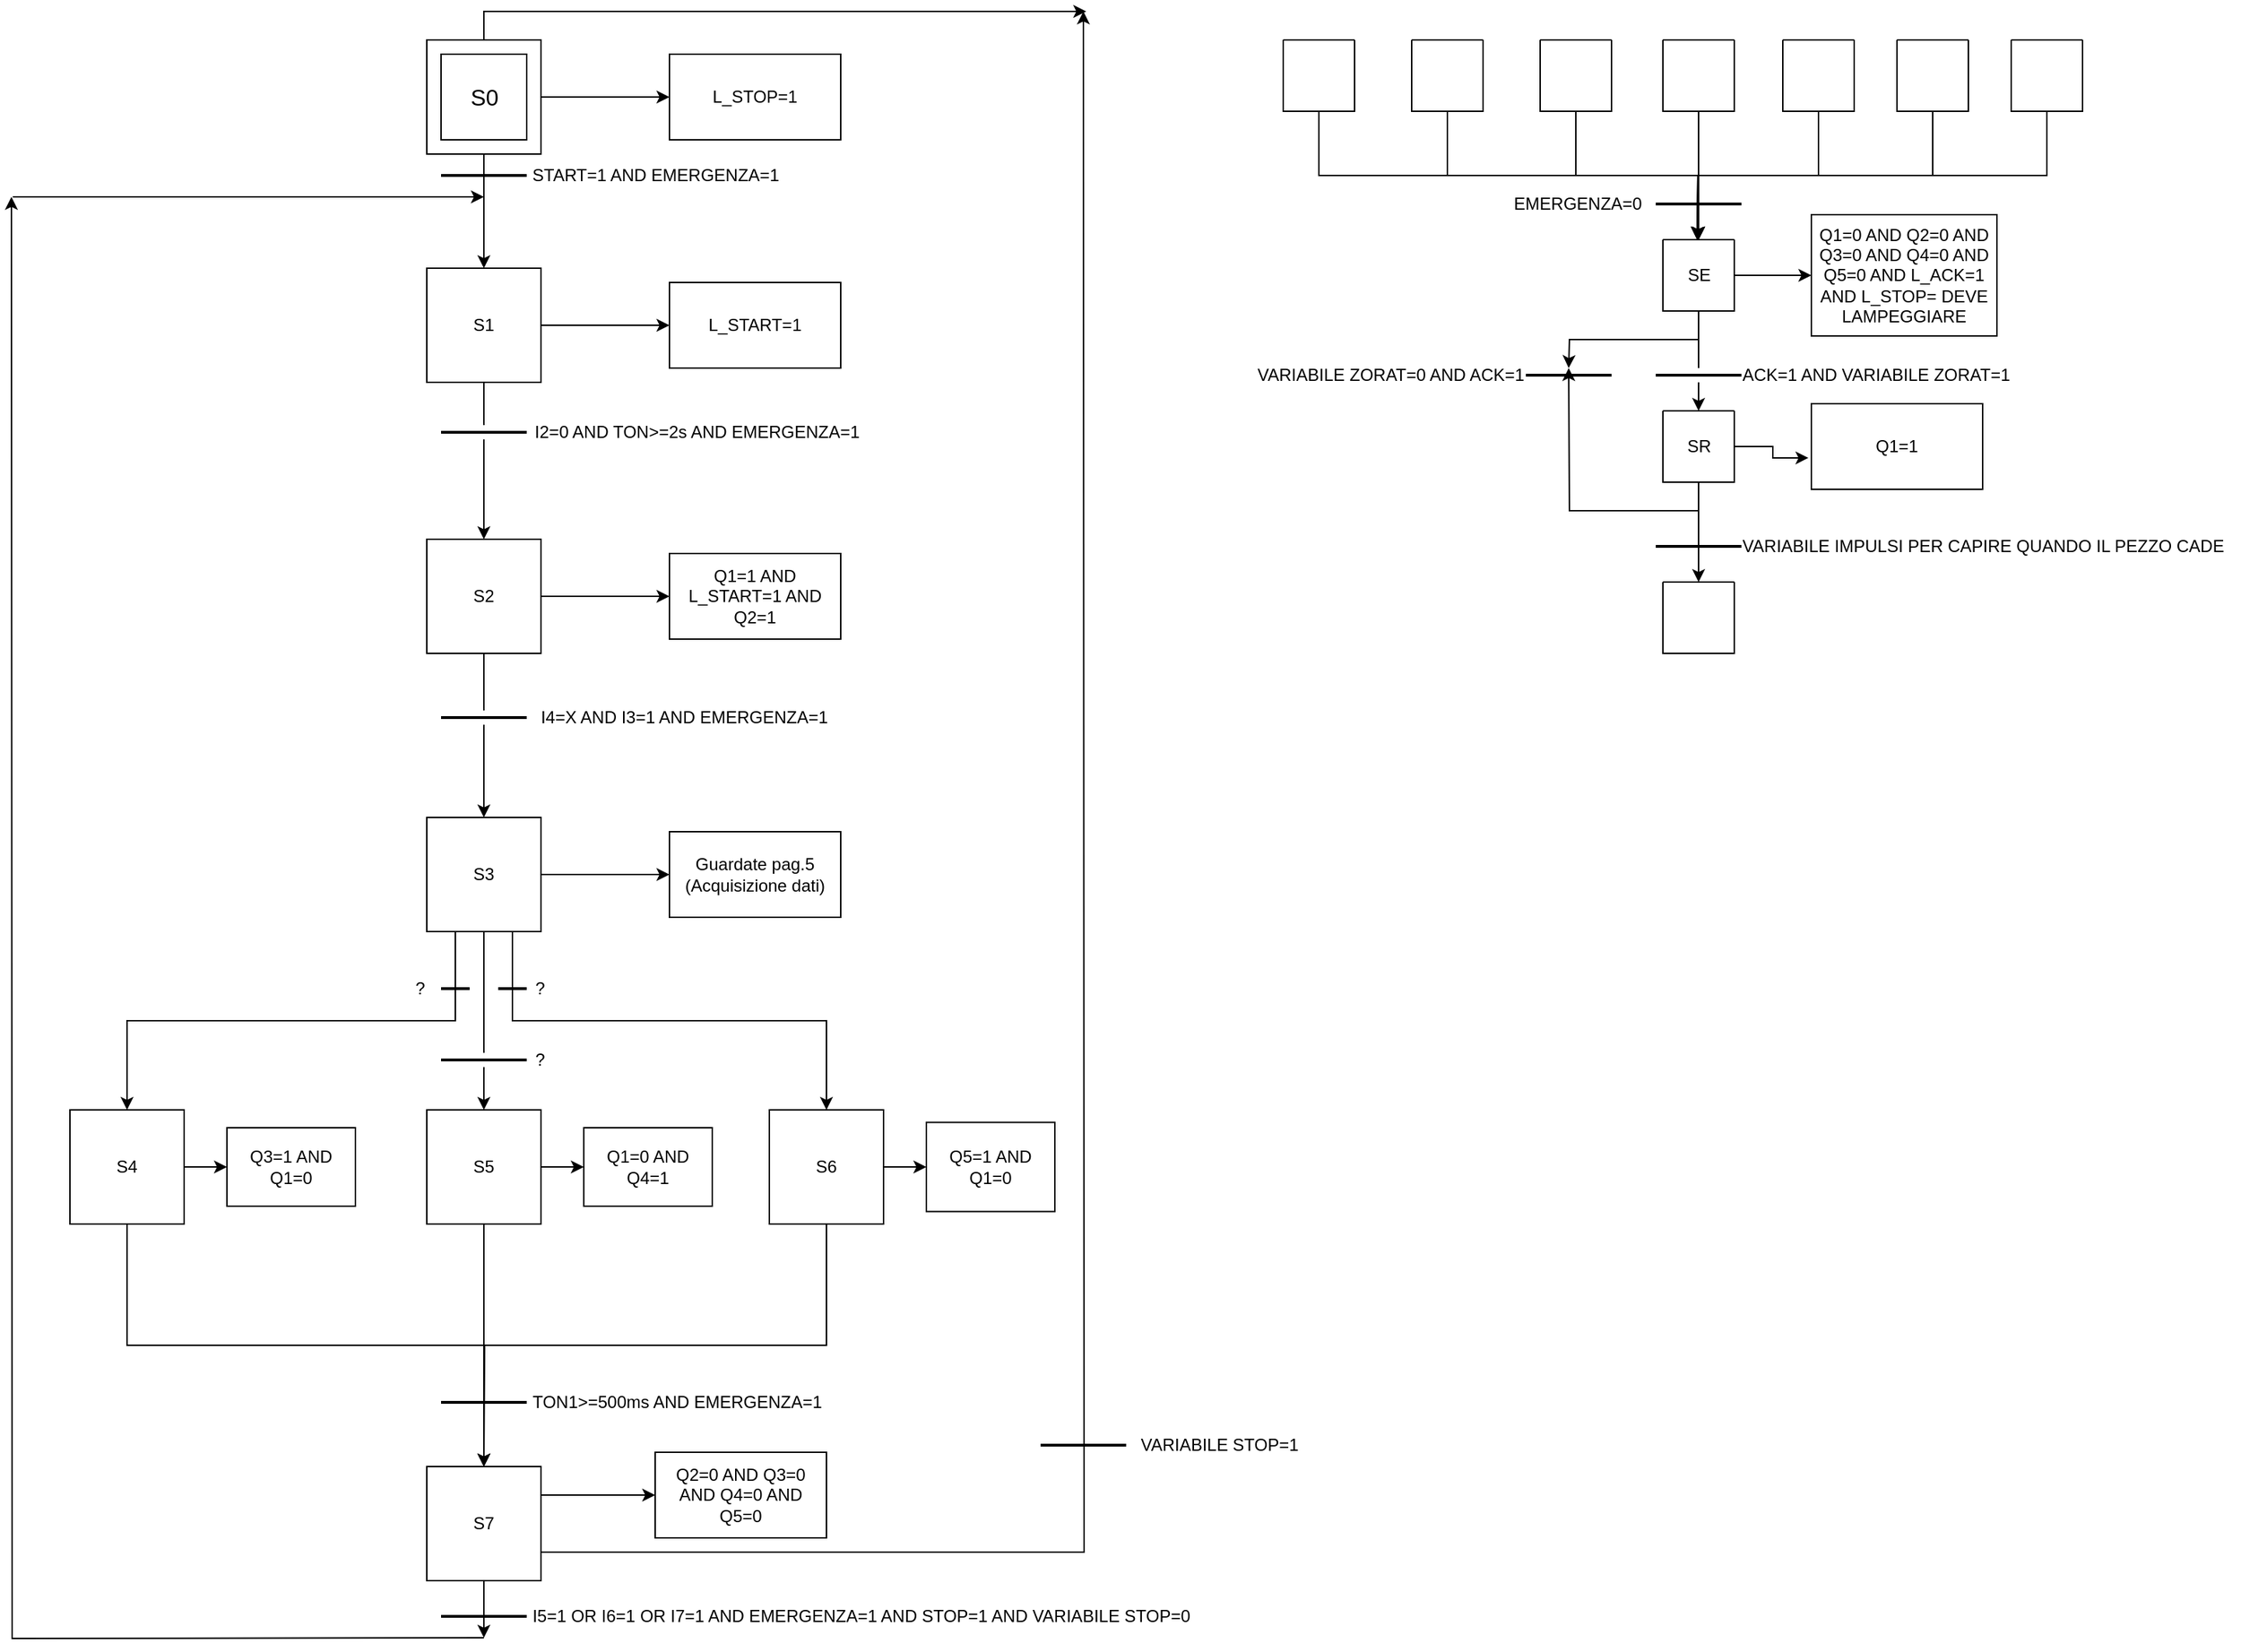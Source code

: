 <mxfile version="21.0.6" type="device"><diagram name="Pagina-1" id="AB3NdOUPBcZ03IQkrEDa"><mxGraphModel dx="954" dy="608" grid="1" gridSize="10" guides="1" tooltips="1" connect="1" arrows="1" fold="1" page="1" pageScale="1" pageWidth="827" pageHeight="1169" math="0" shadow="0"><root><mxCell id="0"/><mxCell id="1" parent="0"/><mxCell id="GO1CEv-UnrKuNp_2mi_E-20" style="edgeStyle=orthogonalEdgeStyle;rounded=0;orthogonalLoop=1;jettySize=auto;html=1;exitX=1;exitY=0.5;exitDx=0;exitDy=0;entryX=0;entryY=0.5;entryDx=0;entryDy=0;" edge="1" parent="1" source="GO1CEv-UnrKuNp_2mi_E-1" target="GO1CEv-UnrKuNp_2mi_E-19"><mxGeometry relative="1" as="geometry"/></mxCell><mxCell id="GO1CEv-UnrKuNp_2mi_E-21" style="edgeStyle=orthogonalEdgeStyle;rounded=0;orthogonalLoop=1;jettySize=auto;html=1;exitX=0.5;exitY=1;exitDx=0;exitDy=0;startArrow=none;" edge="1" parent="1" source="GO1CEv-UnrKuNp_2mi_E-47" target="GO1CEv-UnrKuNp_2mi_E-13"><mxGeometry relative="1" as="geometry"/></mxCell><mxCell id="GO1CEv-UnrKuNp_2mi_E-1" value="S1" style="whiteSpace=wrap;html=1;aspect=fixed;" vertex="1" parent="1"><mxGeometry x="350" y="200" width="80" height="80" as="geometry"/></mxCell><mxCell id="GO1CEv-UnrKuNp_2mi_E-17" style="edgeStyle=orthogonalEdgeStyle;rounded=0;orthogonalLoop=1;jettySize=auto;html=1;exitX=1;exitY=0.5;exitDx=0;exitDy=0;exitPerimeter=0;" edge="1" parent="1" source="GO1CEv-UnrKuNp_2mi_E-2" target="GO1CEv-UnrKuNp_2mi_E-15"><mxGeometry relative="1" as="geometry"/></mxCell><mxCell id="GO1CEv-UnrKuNp_2mi_E-18" style="edgeStyle=orthogonalEdgeStyle;rounded=0;orthogonalLoop=1;jettySize=auto;html=1;exitX=0.5;exitY=1;exitDx=0;exitDy=0;exitPerimeter=0;entryX=0.5;entryY=0;entryDx=0;entryDy=0;" edge="1" parent="1" source="GO1CEv-UnrKuNp_2mi_E-2" target="GO1CEv-UnrKuNp_2mi_E-1"><mxGeometry relative="1" as="geometry"/></mxCell><mxCell id="GO1CEv-UnrKuNp_2mi_E-79" style="edgeStyle=orthogonalEdgeStyle;rounded=0;orthogonalLoop=1;jettySize=auto;html=1;exitX=0.5;exitY=0;exitDx=0;exitDy=0;exitPerimeter=0;" edge="1" parent="1" source="GO1CEv-UnrKuNp_2mi_E-2"><mxGeometry relative="1" as="geometry"><mxPoint x="812" y="20" as="targetPoint"/><Array as="points"><mxPoint x="390" y="20"/></Array></mxGeometry></mxCell><mxCell id="GO1CEv-UnrKuNp_2mi_E-2" value="" style="verticalLabelPosition=bottom;verticalAlign=top;html=1;shape=mxgraph.basic.frame;dx=10;whiteSpace=wrap;" vertex="1" parent="1"><mxGeometry x="350" y="40" width="80" height="80" as="geometry"/></mxCell><mxCell id="GO1CEv-UnrKuNp_2mi_E-43" style="edgeStyle=orthogonalEdgeStyle;rounded=0;orthogonalLoop=1;jettySize=auto;html=1;" edge="1" parent="1"><mxGeometry relative="1" as="geometry"><mxPoint x="59" y="150" as="targetPoint"/><mxPoint x="390" y="1160" as="sourcePoint"/></mxGeometry></mxCell><mxCell id="GO1CEv-UnrKuNp_2mi_E-74" style="edgeStyle=orthogonalEdgeStyle;rounded=0;orthogonalLoop=1;jettySize=auto;html=1;exitX=0.5;exitY=1;exitDx=0;exitDy=0;" edge="1" parent="1" source="GO1CEv-UnrKuNp_2mi_E-8"><mxGeometry relative="1" as="geometry"><mxPoint x="390" y="1160" as="targetPoint"/></mxGeometry></mxCell><mxCell id="GO1CEv-UnrKuNp_2mi_E-77" style="edgeStyle=orthogonalEdgeStyle;rounded=0;orthogonalLoop=1;jettySize=auto;html=1;exitX=1;exitY=0.25;exitDx=0;exitDy=0;entryX=0;entryY=0.5;entryDx=0;entryDy=0;" edge="1" parent="1" source="GO1CEv-UnrKuNp_2mi_E-8" target="GO1CEv-UnrKuNp_2mi_E-40"><mxGeometry relative="1" as="geometry"/></mxCell><mxCell id="GO1CEv-UnrKuNp_2mi_E-78" style="edgeStyle=orthogonalEdgeStyle;rounded=0;orthogonalLoop=1;jettySize=auto;html=1;exitX=1;exitY=0.75;exitDx=0;exitDy=0;" edge="1" parent="1" source="GO1CEv-UnrKuNp_2mi_E-8"><mxGeometry relative="1" as="geometry"><mxPoint x="810" y="20" as="targetPoint"/></mxGeometry></mxCell><mxCell id="GO1CEv-UnrKuNp_2mi_E-8" value="S7" style="whiteSpace=wrap;html=1;aspect=fixed;" vertex="1" parent="1"><mxGeometry x="350" y="1040" width="80" height="80" as="geometry"/></mxCell><mxCell id="GO1CEv-UnrKuNp_2mi_E-34" style="edgeStyle=orthogonalEdgeStyle;rounded=0;orthogonalLoop=1;jettySize=auto;html=1;exitX=1;exitY=0.5;exitDx=0;exitDy=0;entryX=0;entryY=0.5;entryDx=0;entryDy=0;" edge="1" parent="1" source="GO1CEv-UnrKuNp_2mi_E-9" target="GO1CEv-UnrKuNp_2mi_E-32"><mxGeometry relative="1" as="geometry"/></mxCell><mxCell id="GO1CEv-UnrKuNp_2mi_E-38" style="edgeStyle=orthogonalEdgeStyle;rounded=0;orthogonalLoop=1;jettySize=auto;html=1;exitX=0.5;exitY=1;exitDx=0;exitDy=0;startArrow=none;" edge="1" parent="1" source="GO1CEv-UnrKuNp_2mi_E-62"><mxGeometry relative="1" as="geometry"><mxPoint x="390" y="1040" as="targetPoint"/></mxGeometry></mxCell><mxCell id="GO1CEv-UnrKuNp_2mi_E-9" value="S5" style="whiteSpace=wrap;html=1;aspect=fixed;" vertex="1" parent="1"><mxGeometry x="350" y="790" width="80" height="80" as="geometry"/></mxCell><mxCell id="GO1CEv-UnrKuNp_2mi_E-36" style="edgeStyle=orthogonalEdgeStyle;rounded=0;orthogonalLoop=1;jettySize=auto;html=1;exitX=1;exitY=0.5;exitDx=0;exitDy=0;entryX=0;entryY=0.5;entryDx=0;entryDy=0;" edge="1" parent="1" source="GO1CEv-UnrKuNp_2mi_E-10" target="GO1CEv-UnrKuNp_2mi_E-35"><mxGeometry relative="1" as="geometry"/></mxCell><mxCell id="GO1CEv-UnrKuNp_2mi_E-39" style="edgeStyle=orthogonalEdgeStyle;rounded=0;orthogonalLoop=1;jettySize=auto;html=1;exitX=0.5;exitY=1;exitDx=0;exitDy=0;" edge="1" parent="1" source="GO1CEv-UnrKuNp_2mi_E-10"><mxGeometry relative="1" as="geometry"><mxPoint x="390" y="1040" as="targetPoint"/></mxGeometry></mxCell><mxCell id="GO1CEv-UnrKuNp_2mi_E-10" value="S6" style="whiteSpace=wrap;html=1;aspect=fixed;" vertex="1" parent="1"><mxGeometry x="590" y="790" width="80" height="80" as="geometry"/></mxCell><mxCell id="GO1CEv-UnrKuNp_2mi_E-31" style="edgeStyle=orthogonalEdgeStyle;rounded=0;orthogonalLoop=1;jettySize=auto;html=1;exitX=1;exitY=0.5;exitDx=0;exitDy=0;entryX=0;entryY=0.5;entryDx=0;entryDy=0;" edge="1" parent="1" source="GO1CEv-UnrKuNp_2mi_E-11" target="GO1CEv-UnrKuNp_2mi_E-30"><mxGeometry relative="1" as="geometry"/></mxCell><mxCell id="GO1CEv-UnrKuNp_2mi_E-37" style="edgeStyle=orthogonalEdgeStyle;rounded=0;orthogonalLoop=1;jettySize=auto;html=1;exitX=0.5;exitY=1;exitDx=0;exitDy=0;entryX=0.5;entryY=0;entryDx=0;entryDy=0;" edge="1" parent="1" source="GO1CEv-UnrKuNp_2mi_E-11" target="GO1CEv-UnrKuNp_2mi_E-8"><mxGeometry relative="1" as="geometry"/></mxCell><mxCell id="GO1CEv-UnrKuNp_2mi_E-11" value="S4" style="whiteSpace=wrap;html=1;aspect=fixed;" vertex="1" parent="1"><mxGeometry x="100" y="790" width="80" height="80" as="geometry"/></mxCell><mxCell id="GO1CEv-UnrKuNp_2mi_E-25" style="edgeStyle=orthogonalEdgeStyle;rounded=0;orthogonalLoop=1;jettySize=auto;html=1;exitX=1;exitY=0.5;exitDx=0;exitDy=0;entryX=0;entryY=0.5;entryDx=0;entryDy=0;" edge="1" parent="1" source="GO1CEv-UnrKuNp_2mi_E-12" target="GO1CEv-UnrKuNp_2mi_E-24"><mxGeometry relative="1" as="geometry"/></mxCell><mxCell id="GO1CEv-UnrKuNp_2mi_E-27" style="edgeStyle=orthogonalEdgeStyle;rounded=0;orthogonalLoop=1;jettySize=auto;html=1;exitX=0.5;exitY=1;exitDx=0;exitDy=0;entryX=0.5;entryY=0;entryDx=0;entryDy=0;startArrow=none;" edge="1" parent="1" source="GO1CEv-UnrKuNp_2mi_E-51" target="GO1CEv-UnrKuNp_2mi_E-9"><mxGeometry relative="1" as="geometry"/></mxCell><mxCell id="GO1CEv-UnrKuNp_2mi_E-29" style="edgeStyle=orthogonalEdgeStyle;rounded=0;orthogonalLoop=1;jettySize=auto;html=1;exitX=0.25;exitY=1;exitDx=0;exitDy=0;entryX=0.5;entryY=0;entryDx=0;entryDy=0;" edge="1" parent="1" source="GO1CEv-UnrKuNp_2mi_E-12" target="GO1CEv-UnrKuNp_2mi_E-11"><mxGeometry relative="1" as="geometry"/></mxCell><mxCell id="GO1CEv-UnrKuNp_2mi_E-55" style="edgeStyle=orthogonalEdgeStyle;rounded=0;orthogonalLoop=1;jettySize=auto;html=1;exitX=0.75;exitY=1;exitDx=0;exitDy=0;entryX=0.5;entryY=0;entryDx=0;entryDy=0;" edge="1" parent="1" source="GO1CEv-UnrKuNp_2mi_E-12" target="GO1CEv-UnrKuNp_2mi_E-10"><mxGeometry relative="1" as="geometry"/></mxCell><mxCell id="GO1CEv-UnrKuNp_2mi_E-12" value="S3" style="whiteSpace=wrap;html=1;aspect=fixed;" vertex="1" parent="1"><mxGeometry x="350" y="585" width="80" height="80" as="geometry"/></mxCell><mxCell id="GO1CEv-UnrKuNp_2mi_E-23" style="edgeStyle=orthogonalEdgeStyle;rounded=0;orthogonalLoop=1;jettySize=auto;html=1;exitX=1;exitY=0.5;exitDx=0;exitDy=0;entryX=0;entryY=0.5;entryDx=0;entryDy=0;" edge="1" parent="1" source="GO1CEv-UnrKuNp_2mi_E-13" target="GO1CEv-UnrKuNp_2mi_E-22"><mxGeometry relative="1" as="geometry"/></mxCell><mxCell id="GO1CEv-UnrKuNp_2mi_E-26" style="edgeStyle=orthogonalEdgeStyle;rounded=0;orthogonalLoop=1;jettySize=auto;html=1;exitX=0.5;exitY=1;exitDx=0;exitDy=0;entryX=0.5;entryY=0;entryDx=0;entryDy=0;startArrow=none;" edge="1" parent="1" source="GO1CEv-UnrKuNp_2mi_E-49" target="GO1CEv-UnrKuNp_2mi_E-12"><mxGeometry relative="1" as="geometry"/></mxCell><mxCell id="GO1CEv-UnrKuNp_2mi_E-13" value="S2" style="whiteSpace=wrap;html=1;aspect=fixed;" vertex="1" parent="1"><mxGeometry x="350" y="390" width="80" height="80" as="geometry"/></mxCell><mxCell id="GO1CEv-UnrKuNp_2mi_E-14" value="&lt;font size=&quot;3&quot;&gt;S0&lt;/font&gt;" style="text;html=1;align=center;verticalAlign=middle;resizable=0;points=[];autosize=1;strokeColor=none;fillColor=none;" vertex="1" parent="1"><mxGeometry x="370" y="65" width="40" height="30" as="geometry"/></mxCell><mxCell id="GO1CEv-UnrKuNp_2mi_E-15" value="L_STOP=1" style="rounded=0;whiteSpace=wrap;html=1;" vertex="1" parent="1"><mxGeometry x="520" y="50" width="120" height="60" as="geometry"/></mxCell><mxCell id="GO1CEv-UnrKuNp_2mi_E-19" value="L_START=1" style="rounded=0;whiteSpace=wrap;html=1;" vertex="1" parent="1"><mxGeometry x="520" y="210" width="120" height="60" as="geometry"/></mxCell><mxCell id="GO1CEv-UnrKuNp_2mi_E-22" value="Q1=1 AND L_START=1 AND Q2=1" style="rounded=0;whiteSpace=wrap;html=1;" vertex="1" parent="1"><mxGeometry x="520" y="400" width="120" height="60" as="geometry"/></mxCell><mxCell id="GO1CEv-UnrKuNp_2mi_E-24" value="Guardate pag.5 (Acquisizione dati)" style="rounded=0;whiteSpace=wrap;html=1;" vertex="1" parent="1"><mxGeometry x="520" y="595" width="120" height="60" as="geometry"/></mxCell><mxCell id="GO1CEv-UnrKuNp_2mi_E-30" value="Q3=1 AND Q1=0" style="rounded=0;whiteSpace=wrap;html=1;" vertex="1" parent="1"><mxGeometry x="210" y="802.5" width="90" height="55" as="geometry"/></mxCell><mxCell id="GO1CEv-UnrKuNp_2mi_E-32" value="Q1=0 AND Q4=1" style="rounded=0;whiteSpace=wrap;html=1;" vertex="1" parent="1"><mxGeometry x="460" y="802.5" width="90" height="55" as="geometry"/></mxCell><mxCell id="GO1CEv-UnrKuNp_2mi_E-35" value="Q5=1 AND Q1=0" style="rounded=0;whiteSpace=wrap;html=1;" vertex="1" parent="1"><mxGeometry x="700" y="798.75" width="90" height="62.5" as="geometry"/></mxCell><mxCell id="GO1CEv-UnrKuNp_2mi_E-40" value="Q2=0 AND Q3=0 AND Q4=0 AND Q5=0" style="rounded=0;whiteSpace=wrap;html=1;" vertex="1" parent="1"><mxGeometry x="510" y="1030" width="120" height="60" as="geometry"/></mxCell><mxCell id="GO1CEv-UnrKuNp_2mi_E-44" value="" style="endArrow=classic;html=1;rounded=0;" edge="1" parent="1"><mxGeometry width="50" height="50" relative="1" as="geometry"><mxPoint x="60" y="150" as="sourcePoint"/><mxPoint x="390" y="150" as="targetPoint"/></mxGeometry></mxCell><mxCell id="GO1CEv-UnrKuNp_2mi_E-46" value="" style="line;strokeWidth=2;html=1;" vertex="1" parent="1"><mxGeometry x="360" y="130" width="60" height="10" as="geometry"/></mxCell><mxCell id="GO1CEv-UnrKuNp_2mi_E-48" value="" style="edgeStyle=orthogonalEdgeStyle;rounded=0;orthogonalLoop=1;jettySize=auto;html=1;exitX=0.5;exitY=1;exitDx=0;exitDy=0;endArrow=none;" edge="1" parent="1" source="GO1CEv-UnrKuNp_2mi_E-1" target="GO1CEv-UnrKuNp_2mi_E-47"><mxGeometry relative="1" as="geometry"><mxPoint x="390" y="280" as="sourcePoint"/><mxPoint x="390" y="390" as="targetPoint"/></mxGeometry></mxCell><mxCell id="GO1CEv-UnrKuNp_2mi_E-47" value="" style="line;strokeWidth=2;html=1;" vertex="1" parent="1"><mxGeometry x="360" y="310" width="60" height="10" as="geometry"/></mxCell><mxCell id="GO1CEv-UnrKuNp_2mi_E-50" value="" style="edgeStyle=orthogonalEdgeStyle;rounded=0;orthogonalLoop=1;jettySize=auto;html=1;exitX=0.5;exitY=1;exitDx=0;exitDy=0;entryX=0.5;entryY=0;entryDx=0;entryDy=0;endArrow=none;" edge="1" parent="1" source="GO1CEv-UnrKuNp_2mi_E-13" target="GO1CEv-UnrKuNp_2mi_E-49"><mxGeometry relative="1" as="geometry"><mxPoint x="390" y="470" as="sourcePoint"/><mxPoint x="390" y="585" as="targetPoint"/></mxGeometry></mxCell><mxCell id="GO1CEv-UnrKuNp_2mi_E-49" value="" style="line;strokeWidth=2;html=1;" vertex="1" parent="1"><mxGeometry x="360" y="510" width="60" height="10" as="geometry"/></mxCell><mxCell id="GO1CEv-UnrKuNp_2mi_E-52" value="" style="edgeStyle=orthogonalEdgeStyle;rounded=0;orthogonalLoop=1;jettySize=auto;html=1;exitX=0.5;exitY=1;exitDx=0;exitDy=0;entryX=0.5;entryY=0;entryDx=0;entryDy=0;endArrow=none;" edge="1" parent="1" source="GO1CEv-UnrKuNp_2mi_E-12" target="GO1CEv-UnrKuNp_2mi_E-51"><mxGeometry relative="1" as="geometry"><mxPoint x="390" y="665" as="sourcePoint"/><mxPoint x="390" y="790" as="targetPoint"/></mxGeometry></mxCell><mxCell id="GO1CEv-UnrKuNp_2mi_E-51" value="" style="line;strokeWidth=2;html=1;" vertex="1" parent="1"><mxGeometry x="360" y="750" width="60" height="10" as="geometry"/></mxCell><mxCell id="GO1CEv-UnrKuNp_2mi_E-56" value="" style="line;strokeWidth=2;html=1;" vertex="1" parent="1"><mxGeometry x="400" y="700" width="20" height="10" as="geometry"/></mxCell><mxCell id="GO1CEv-UnrKuNp_2mi_E-61" value="" style="line;strokeWidth=2;html=1;" vertex="1" parent="1"><mxGeometry x="360" y="700" width="20" height="10" as="geometry"/></mxCell><mxCell id="GO1CEv-UnrKuNp_2mi_E-63" value="" style="edgeStyle=orthogonalEdgeStyle;rounded=0;orthogonalLoop=1;jettySize=auto;html=1;exitX=0.5;exitY=1;exitDx=0;exitDy=0;endArrow=none;" edge="1" parent="1" source="GO1CEv-UnrKuNp_2mi_E-9" target="GO1CEv-UnrKuNp_2mi_E-62"><mxGeometry relative="1" as="geometry"><mxPoint x="390" y="1040" as="targetPoint"/><mxPoint x="390" y="870" as="sourcePoint"/></mxGeometry></mxCell><mxCell id="GO1CEv-UnrKuNp_2mi_E-62" value="" style="line;strokeWidth=2;html=1;" vertex="1" parent="1"><mxGeometry x="360" y="990" width="60" height="10" as="geometry"/></mxCell><mxCell id="GO1CEv-UnrKuNp_2mi_E-65" value="START=1 AND EMERGENZA=1" style="text;html=1;align=center;verticalAlign=middle;resizable=0;points=[];autosize=1;strokeColor=none;fillColor=none;" vertex="1" parent="1"><mxGeometry x="410" y="120" width="200" height="30" as="geometry"/></mxCell><mxCell id="GO1CEv-UnrKuNp_2mi_E-66" value="I2=0 AND TON&amp;gt;=2s AND EMERGENZA=1" style="text;html=1;align=center;verticalAlign=middle;resizable=0;points=[];autosize=1;strokeColor=none;fillColor=none;" vertex="1" parent="1"><mxGeometry x="414" y="300" width="250" height="30" as="geometry"/></mxCell><mxCell id="GO1CEv-UnrKuNp_2mi_E-67" value="I4=X AND I3=1 AND EMERGENZA=1" style="text;html=1;align=center;verticalAlign=middle;resizable=0;points=[];autosize=1;strokeColor=none;fillColor=none;" vertex="1" parent="1"><mxGeometry x="420" y="500" width="220" height="30" as="geometry"/></mxCell><mxCell id="GO1CEv-UnrKuNp_2mi_E-69" value="?" style="text;html=1;align=center;verticalAlign=middle;resizable=0;points=[];autosize=1;strokeColor=none;fillColor=none;" vertex="1" parent="1"><mxGeometry x="414" y="690" width="30" height="30" as="geometry"/></mxCell><mxCell id="GO1CEv-UnrKuNp_2mi_E-70" value="?" style="text;html=1;align=center;verticalAlign=middle;resizable=0;points=[];autosize=1;strokeColor=none;fillColor=none;" vertex="1" parent="1"><mxGeometry x="330" y="690" width="30" height="30" as="geometry"/></mxCell><mxCell id="GO1CEv-UnrKuNp_2mi_E-71" value="?" style="text;html=1;align=center;verticalAlign=middle;resizable=0;points=[];autosize=1;strokeColor=none;fillColor=none;" vertex="1" parent="1"><mxGeometry x="414" y="740" width="30" height="30" as="geometry"/></mxCell><mxCell id="GO1CEv-UnrKuNp_2mi_E-72" value="TON1&amp;gt;=500ms AND EMERGENZA=1" style="text;html=1;align=center;verticalAlign=middle;resizable=0;points=[];autosize=1;strokeColor=none;fillColor=none;" vertex="1" parent="1"><mxGeometry x="410" y="980" width="230" height="30" as="geometry"/></mxCell><mxCell id="GO1CEv-UnrKuNp_2mi_E-75" value="" style="line;strokeWidth=2;html=1;" vertex="1" parent="1"><mxGeometry x="360" y="1140" width="60" height="10" as="geometry"/></mxCell><mxCell id="GO1CEv-UnrKuNp_2mi_E-76" value="I5=1 OR I6=1 OR I7=1 AND EMERGENZA=1 AND STOP=1 AND VARIABILE STOP=0" style="text;html=1;align=center;verticalAlign=middle;resizable=0;points=[];autosize=1;strokeColor=none;fillColor=none;" vertex="1" parent="1"><mxGeometry x="414" y="1130" width="480" height="30" as="geometry"/></mxCell><mxCell id="GO1CEv-UnrKuNp_2mi_E-81" value="" style="line;strokeWidth=2;html=1;" vertex="1" parent="1"><mxGeometry x="780" y="1020" width="60" height="10" as="geometry"/></mxCell><mxCell id="GO1CEv-UnrKuNp_2mi_E-83" value="VARIABILE STOP=1" style="text;html=1;align=center;verticalAlign=middle;resizable=0;points=[];autosize=1;strokeColor=none;fillColor=none;" vertex="1" parent="1"><mxGeometry x="840" y="1010" width="130" height="30" as="geometry"/></mxCell><mxCell id="GO1CEv-UnrKuNp_2mi_E-99" style="edgeStyle=orthogonalEdgeStyle;rounded=0;orthogonalLoop=1;jettySize=auto;html=1;exitX=0.5;exitY=1;exitDx=0;exitDy=0;" edge="1" parent="1" source="GO1CEv-UnrKuNp_2mi_E-85"><mxGeometry relative="1" as="geometry"><mxPoint x="1240" y="180" as="targetPoint"/></mxGeometry></mxCell><mxCell id="GO1CEv-UnrKuNp_2mi_E-85" value="" style="swimlane;startSize=0;" vertex="1" parent="1"><mxGeometry x="950" y="40" width="50" height="50" as="geometry"/></mxCell><mxCell id="GO1CEv-UnrKuNp_2mi_E-98" style="edgeStyle=orthogonalEdgeStyle;rounded=0;orthogonalLoop=1;jettySize=auto;html=1;exitX=0.5;exitY=1;exitDx=0;exitDy=0;entryX=0.5;entryY=0;entryDx=0;entryDy=0;" edge="1" parent="1" source="GO1CEv-UnrKuNp_2mi_E-86" target="GO1CEv-UnrKuNp_2mi_E-92"><mxGeometry relative="1" as="geometry"/></mxCell><mxCell id="GO1CEv-UnrKuNp_2mi_E-86" value="" style="swimlane;startSize=0;" vertex="1" parent="1"><mxGeometry x="1040" y="40" width="50" height="50" as="geometry"/></mxCell><mxCell id="GO1CEv-UnrKuNp_2mi_E-97" style="edgeStyle=orthogonalEdgeStyle;rounded=0;orthogonalLoop=1;jettySize=auto;html=1;exitX=0.5;exitY=1;exitDx=0;exitDy=0;" edge="1" parent="1" source="GO1CEv-UnrKuNp_2mi_E-87"><mxGeometry relative="1" as="geometry"><mxPoint x="1240" y="180" as="targetPoint"/></mxGeometry></mxCell><mxCell id="GO1CEv-UnrKuNp_2mi_E-87" value="" style="swimlane;startSize=0;" vertex="1" parent="1"><mxGeometry x="1130" y="40" width="50" height="50" as="geometry"/></mxCell><mxCell id="GO1CEv-UnrKuNp_2mi_E-93" style="edgeStyle=orthogonalEdgeStyle;rounded=0;orthogonalLoop=1;jettySize=auto;html=1;exitX=0.5;exitY=1;exitDx=0;exitDy=0;" edge="1" parent="1" source="GO1CEv-UnrKuNp_2mi_E-88" target="GO1CEv-UnrKuNp_2mi_E-92"><mxGeometry relative="1" as="geometry"/></mxCell><mxCell id="GO1CEv-UnrKuNp_2mi_E-88" value="" style="swimlane;startSize=0;" vertex="1" parent="1"><mxGeometry x="1216" y="40" width="50" height="50" as="geometry"/></mxCell><mxCell id="GO1CEv-UnrKuNp_2mi_E-94" style="edgeStyle=orthogonalEdgeStyle;rounded=0;orthogonalLoop=1;jettySize=auto;html=1;exitX=0.5;exitY=1;exitDx=0;exitDy=0;entryX=0.5;entryY=0;entryDx=0;entryDy=0;" edge="1" parent="1" source="GO1CEv-UnrKuNp_2mi_E-89" target="GO1CEv-UnrKuNp_2mi_E-92"><mxGeometry relative="1" as="geometry"/></mxCell><mxCell id="GO1CEv-UnrKuNp_2mi_E-89" value="" style="swimlane;startSize=0;" vertex="1" parent="1"><mxGeometry x="1300" y="40" width="50" height="50" as="geometry"/></mxCell><mxCell id="GO1CEv-UnrKuNp_2mi_E-95" style="edgeStyle=orthogonalEdgeStyle;rounded=0;orthogonalLoop=1;jettySize=auto;html=1;exitX=0.5;exitY=1;exitDx=0;exitDy=0;entryX=0.5;entryY=0;entryDx=0;entryDy=0;" edge="1" parent="1" source="GO1CEv-UnrKuNp_2mi_E-90" target="GO1CEv-UnrKuNp_2mi_E-92"><mxGeometry relative="1" as="geometry"/></mxCell><mxCell id="GO1CEv-UnrKuNp_2mi_E-90" value="" style="swimlane;startSize=0;" vertex="1" parent="1"><mxGeometry x="1380" y="40" width="50" height="50" as="geometry"/></mxCell><mxCell id="GO1CEv-UnrKuNp_2mi_E-96" style="edgeStyle=orthogonalEdgeStyle;rounded=0;orthogonalLoop=1;jettySize=auto;html=1;exitX=0.5;exitY=1;exitDx=0;exitDy=0;" edge="1" parent="1" source="GO1CEv-UnrKuNp_2mi_E-91"><mxGeometry relative="1" as="geometry"><mxPoint x="1240" y="180" as="targetPoint"/></mxGeometry></mxCell><mxCell id="GO1CEv-UnrKuNp_2mi_E-91" value="" style="swimlane;startSize=0;" vertex="1" parent="1"><mxGeometry x="1460" y="40" width="50" height="50" as="geometry"/></mxCell><mxCell id="GO1CEv-UnrKuNp_2mi_E-104" style="edgeStyle=orthogonalEdgeStyle;rounded=0;orthogonalLoop=1;jettySize=auto;html=1;exitX=1;exitY=0.5;exitDx=0;exitDy=0;entryX=0;entryY=0.5;entryDx=0;entryDy=0;" edge="1" parent="1" source="GO1CEv-UnrKuNp_2mi_E-92" target="GO1CEv-UnrKuNp_2mi_E-100"><mxGeometry relative="1" as="geometry"/></mxCell><mxCell id="GO1CEv-UnrKuNp_2mi_E-106" style="edgeStyle=orthogonalEdgeStyle;rounded=0;orthogonalLoop=1;jettySize=auto;html=1;exitX=0.5;exitY=1;exitDx=0;exitDy=0;entryX=0.5;entryY=0;entryDx=0;entryDy=0;startArrow=none;" edge="1" parent="1" source="GO1CEv-UnrKuNp_2mi_E-114" target="GO1CEv-UnrKuNp_2mi_E-101"><mxGeometry relative="1" as="geometry"/></mxCell><mxCell id="GO1CEv-UnrKuNp_2mi_E-107" style="edgeStyle=orthogonalEdgeStyle;rounded=0;orthogonalLoop=1;jettySize=auto;html=1;exitX=0.5;exitY=1;exitDx=0;exitDy=0;" edge="1" parent="1" source="GO1CEv-UnrKuNp_2mi_E-92"><mxGeometry relative="1" as="geometry"><mxPoint x="1150" y="270" as="targetPoint"/></mxGeometry></mxCell><mxCell id="GO1CEv-UnrKuNp_2mi_E-92" value="" style="swimlane;startSize=0;" vertex="1" parent="1"><mxGeometry x="1216" y="180" width="50" height="50" as="geometry"/></mxCell><mxCell id="GO1CEv-UnrKuNp_2mi_E-105" value="SE" style="text;html=1;align=center;verticalAlign=middle;resizable=0;points=[];autosize=1;strokeColor=none;fillColor=none;" vertex="1" parent="GO1CEv-UnrKuNp_2mi_E-92"><mxGeometry x="5" y="10" width="40" height="30" as="geometry"/></mxCell><mxCell id="GO1CEv-UnrKuNp_2mi_E-100" value="Q1=0 AND Q2=0 AND Q3=0 AND Q4=0 AND Q5=0 AND L_ACK=1 AND L_STOP= DEVE LAMPEGGIARE" style="rounded=0;whiteSpace=wrap;html=1;" vertex="1" parent="1"><mxGeometry x="1320" y="162.5" width="130" height="85" as="geometry"/></mxCell><mxCell id="GO1CEv-UnrKuNp_2mi_E-108" style="edgeStyle=orthogonalEdgeStyle;rounded=0;orthogonalLoop=1;jettySize=auto;html=1;exitX=0.5;exitY=1;exitDx=0;exitDy=0;entryX=0.5;entryY=0;entryDx=0;entryDy=0;" edge="1" parent="1" source="GO1CEv-UnrKuNp_2mi_E-101" target="GO1CEv-UnrKuNp_2mi_E-102"><mxGeometry relative="1" as="geometry"/></mxCell><mxCell id="GO1CEv-UnrKuNp_2mi_E-109" style="edgeStyle=orthogonalEdgeStyle;rounded=0;orthogonalLoop=1;jettySize=auto;html=1;exitX=0.5;exitY=1;exitDx=0;exitDy=0;" edge="1" parent="1" source="GO1CEv-UnrKuNp_2mi_E-101"><mxGeometry relative="1" as="geometry"><mxPoint x="1150" y="270" as="targetPoint"/></mxGeometry></mxCell><mxCell id="GO1CEv-UnrKuNp_2mi_E-111" style="edgeStyle=orthogonalEdgeStyle;rounded=0;orthogonalLoop=1;jettySize=auto;html=1;exitX=1;exitY=0.5;exitDx=0;exitDy=0;entryX=-0.017;entryY=0.633;entryDx=0;entryDy=0;entryPerimeter=0;" edge="1" parent="1" source="GO1CEv-UnrKuNp_2mi_E-101" target="GO1CEv-UnrKuNp_2mi_E-110"><mxGeometry relative="1" as="geometry"/></mxCell><mxCell id="GO1CEv-UnrKuNp_2mi_E-101" value="" style="swimlane;startSize=0;" vertex="1" parent="1"><mxGeometry x="1216" y="300" width="50" height="50" as="geometry"/></mxCell><mxCell id="GO1CEv-UnrKuNp_2mi_E-121" value="SR" style="text;html=1;align=center;verticalAlign=middle;resizable=0;points=[];autosize=1;strokeColor=none;fillColor=none;" vertex="1" parent="GO1CEv-UnrKuNp_2mi_E-101"><mxGeometry x="5" y="10" width="40" height="30" as="geometry"/></mxCell><mxCell id="GO1CEv-UnrKuNp_2mi_E-102" value="" style="swimlane;startSize=0;" vertex="1" parent="1"><mxGeometry x="1216" y="420" width="50" height="50" as="geometry"/></mxCell><mxCell id="GO1CEv-UnrKuNp_2mi_E-110" value="Q1=1" style="rounded=0;whiteSpace=wrap;html=1;" vertex="1" parent="1"><mxGeometry x="1320" y="295" width="120" height="60" as="geometry"/></mxCell><mxCell id="GO1CEv-UnrKuNp_2mi_E-112" value="" style="line;strokeWidth=2;html=1;" vertex="1" parent="1"><mxGeometry x="1211" y="150" width="60" height="10" as="geometry"/></mxCell><mxCell id="GO1CEv-UnrKuNp_2mi_E-113" value="EMERGENZA=0" style="text;html=1;align=center;verticalAlign=middle;resizable=0;points=[];autosize=1;strokeColor=none;fillColor=none;" vertex="1" parent="1"><mxGeometry x="1101" y="140" width="110" height="30" as="geometry"/></mxCell><mxCell id="GO1CEv-UnrKuNp_2mi_E-115" value="" style="edgeStyle=orthogonalEdgeStyle;rounded=0;orthogonalLoop=1;jettySize=auto;html=1;exitX=0.5;exitY=1;exitDx=0;exitDy=0;entryX=0.5;entryY=0;entryDx=0;entryDy=0;endArrow=none;" edge="1" parent="1" source="GO1CEv-UnrKuNp_2mi_E-92" target="GO1CEv-UnrKuNp_2mi_E-114"><mxGeometry relative="1" as="geometry"><mxPoint x="1241" y="230" as="sourcePoint"/><mxPoint x="1241" y="300" as="targetPoint"/></mxGeometry></mxCell><mxCell id="GO1CEv-UnrKuNp_2mi_E-114" value="" style="line;strokeWidth=2;html=1;" vertex="1" parent="1"><mxGeometry x="1211" y="270" width="60" height="10" as="geometry"/></mxCell><mxCell id="GO1CEv-UnrKuNp_2mi_E-116" value="ACK=1 AND VARIABILE ZORAT=1" style="text;html=1;align=center;verticalAlign=middle;resizable=0;points=[];autosize=1;strokeColor=none;fillColor=none;" vertex="1" parent="1"><mxGeometry x="1260" y="260" width="210" height="30" as="geometry"/></mxCell><mxCell id="GO1CEv-UnrKuNp_2mi_E-117" value="" style="line;strokeWidth=2;html=1;" vertex="1" parent="1"><mxGeometry x="1120" y="270" width="60" height="10" as="geometry"/></mxCell><mxCell id="GO1CEv-UnrKuNp_2mi_E-118" value="VARIABILE ZORAT=0 AND ACK=1" style="text;html=1;align=center;verticalAlign=middle;resizable=0;points=[];autosize=1;strokeColor=none;fillColor=none;" vertex="1" parent="1"><mxGeometry x="920" y="260" width="210" height="30" as="geometry"/></mxCell><mxCell id="GO1CEv-UnrKuNp_2mi_E-119" value="" style="line;strokeWidth=2;html=1;" vertex="1" parent="1"><mxGeometry x="1211" y="390" width="60" height="10" as="geometry"/></mxCell><mxCell id="GO1CEv-UnrKuNp_2mi_E-120" value="VARIABILE IMPULSI PER CAPIRE QUANDO IL PEZZO CADE" style="text;html=1;align=center;verticalAlign=middle;resizable=0;points=[];autosize=1;strokeColor=none;fillColor=none;" vertex="1" parent="1"><mxGeometry x="1260" y="380" width="360" height="30" as="geometry"/></mxCell></root></mxGraphModel></diagram></mxfile>